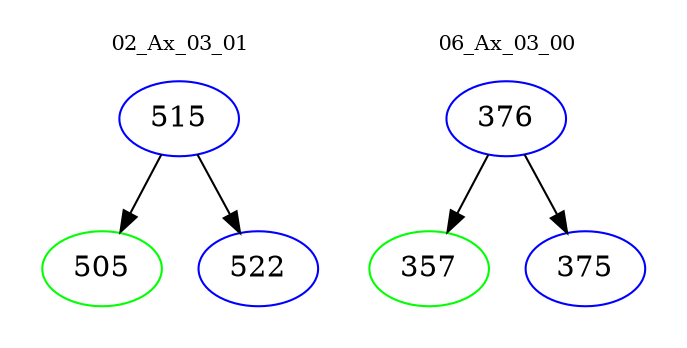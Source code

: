 digraph{
subgraph cluster_0 {
color = white
label = "02_Ax_03_01";
fontsize=10;
T0_515 [label="515", color="blue"]
T0_515 -> T0_505 [color="black"]
T0_505 [label="505", color="green"]
T0_515 -> T0_522 [color="black"]
T0_522 [label="522", color="blue"]
}
subgraph cluster_1 {
color = white
label = "06_Ax_03_00";
fontsize=10;
T1_376 [label="376", color="blue"]
T1_376 -> T1_357 [color="black"]
T1_357 [label="357", color="green"]
T1_376 -> T1_375 [color="black"]
T1_375 [label="375", color="blue"]
}
}
